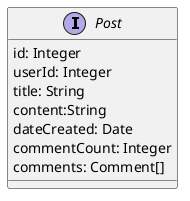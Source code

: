 @startuml

interface Post{
    id: Integer
    userId: Integer
    title: String
    content:String
    dateCreated: Date
    commentCount: Integer
    comments: Comment[]
}
@enduml
